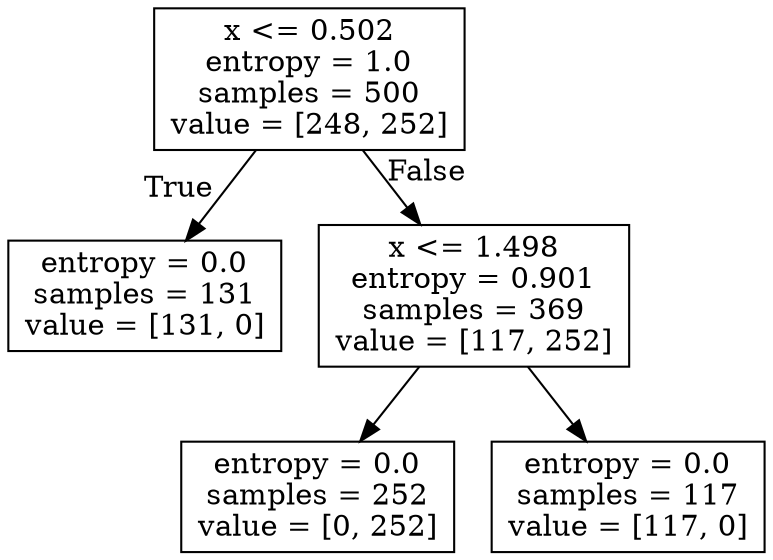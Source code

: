 digraph Tree {
node [shape=box] ;
0 [label="x <= 0.502\nentropy = 1.0\nsamples = 500\nvalue = [248, 252]"] ;
1 [label="entropy = 0.0\nsamples = 131\nvalue = [131, 0]"] ;
0 -> 1 [labeldistance=2.5, labelangle=45, headlabel="True"] ;
2 [label="x <= 1.498\nentropy = 0.901\nsamples = 369\nvalue = [117, 252]"] ;
0 -> 2 [labeldistance=2.5, labelangle=-45, headlabel="False"] ;
3 [label="entropy = 0.0\nsamples = 252\nvalue = [0, 252]"] ;
2 -> 3 ;
4 [label="entropy = 0.0\nsamples = 117\nvalue = [117, 0]"] ;
2 -> 4 ;
}